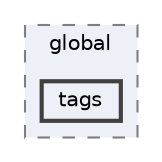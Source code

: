 digraph "resources/views/backend/site_super_admin/global/tags"
{
 // LATEX_PDF_SIZE
  bgcolor="transparent";
  edge [fontname=Helvetica,fontsize=10,labelfontname=Helvetica,labelfontsize=10];
  node [fontname=Helvetica,fontsize=10,shape=box,height=0.2,width=0.4];
  compound=true
  subgraph clusterdir_6cad7f93d61968dea630f43345e5514e {
    graph [ bgcolor="#edf0f7", pencolor="grey50", label="global", fontname=Helvetica,fontsize=10 style="filled,dashed", URL="dir_6cad7f93d61968dea630f43345e5514e.html",tooltip=""]
  dir_f257728ac719b285d1b11394a52878c4 [label="tags", fillcolor="#edf0f7", color="grey25", style="filled,bold", URL="dir_f257728ac719b285d1b11394a52878c4.html",tooltip=""];
  }
}

